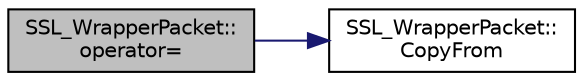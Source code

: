 digraph "SSL_WrapperPacket::operator="
{
 // INTERACTIVE_SVG=YES
  edge [fontname="Helvetica",fontsize="10",labelfontname="Helvetica",labelfontsize="10"];
  node [fontname="Helvetica",fontsize="10",shape=record];
  rankdir="LR";
  Node1 [label="SSL_WrapperPacket::\loperator=",height=0.2,width=0.4,color="black", fillcolor="grey75", style="filled", fontcolor="black"];
  Node1 -> Node2 [color="midnightblue",fontsize="10",style="solid",fontname="Helvetica"];
  Node2 [label="SSL_WrapperPacket::\lCopyFrom",height=0.2,width=0.4,color="black", fillcolor="white", style="filled",URL="$d3/ddc/class_s_s_l___wrapper_packet.html#ac98ce55822b2833f428a33ed76b45638"];
}
